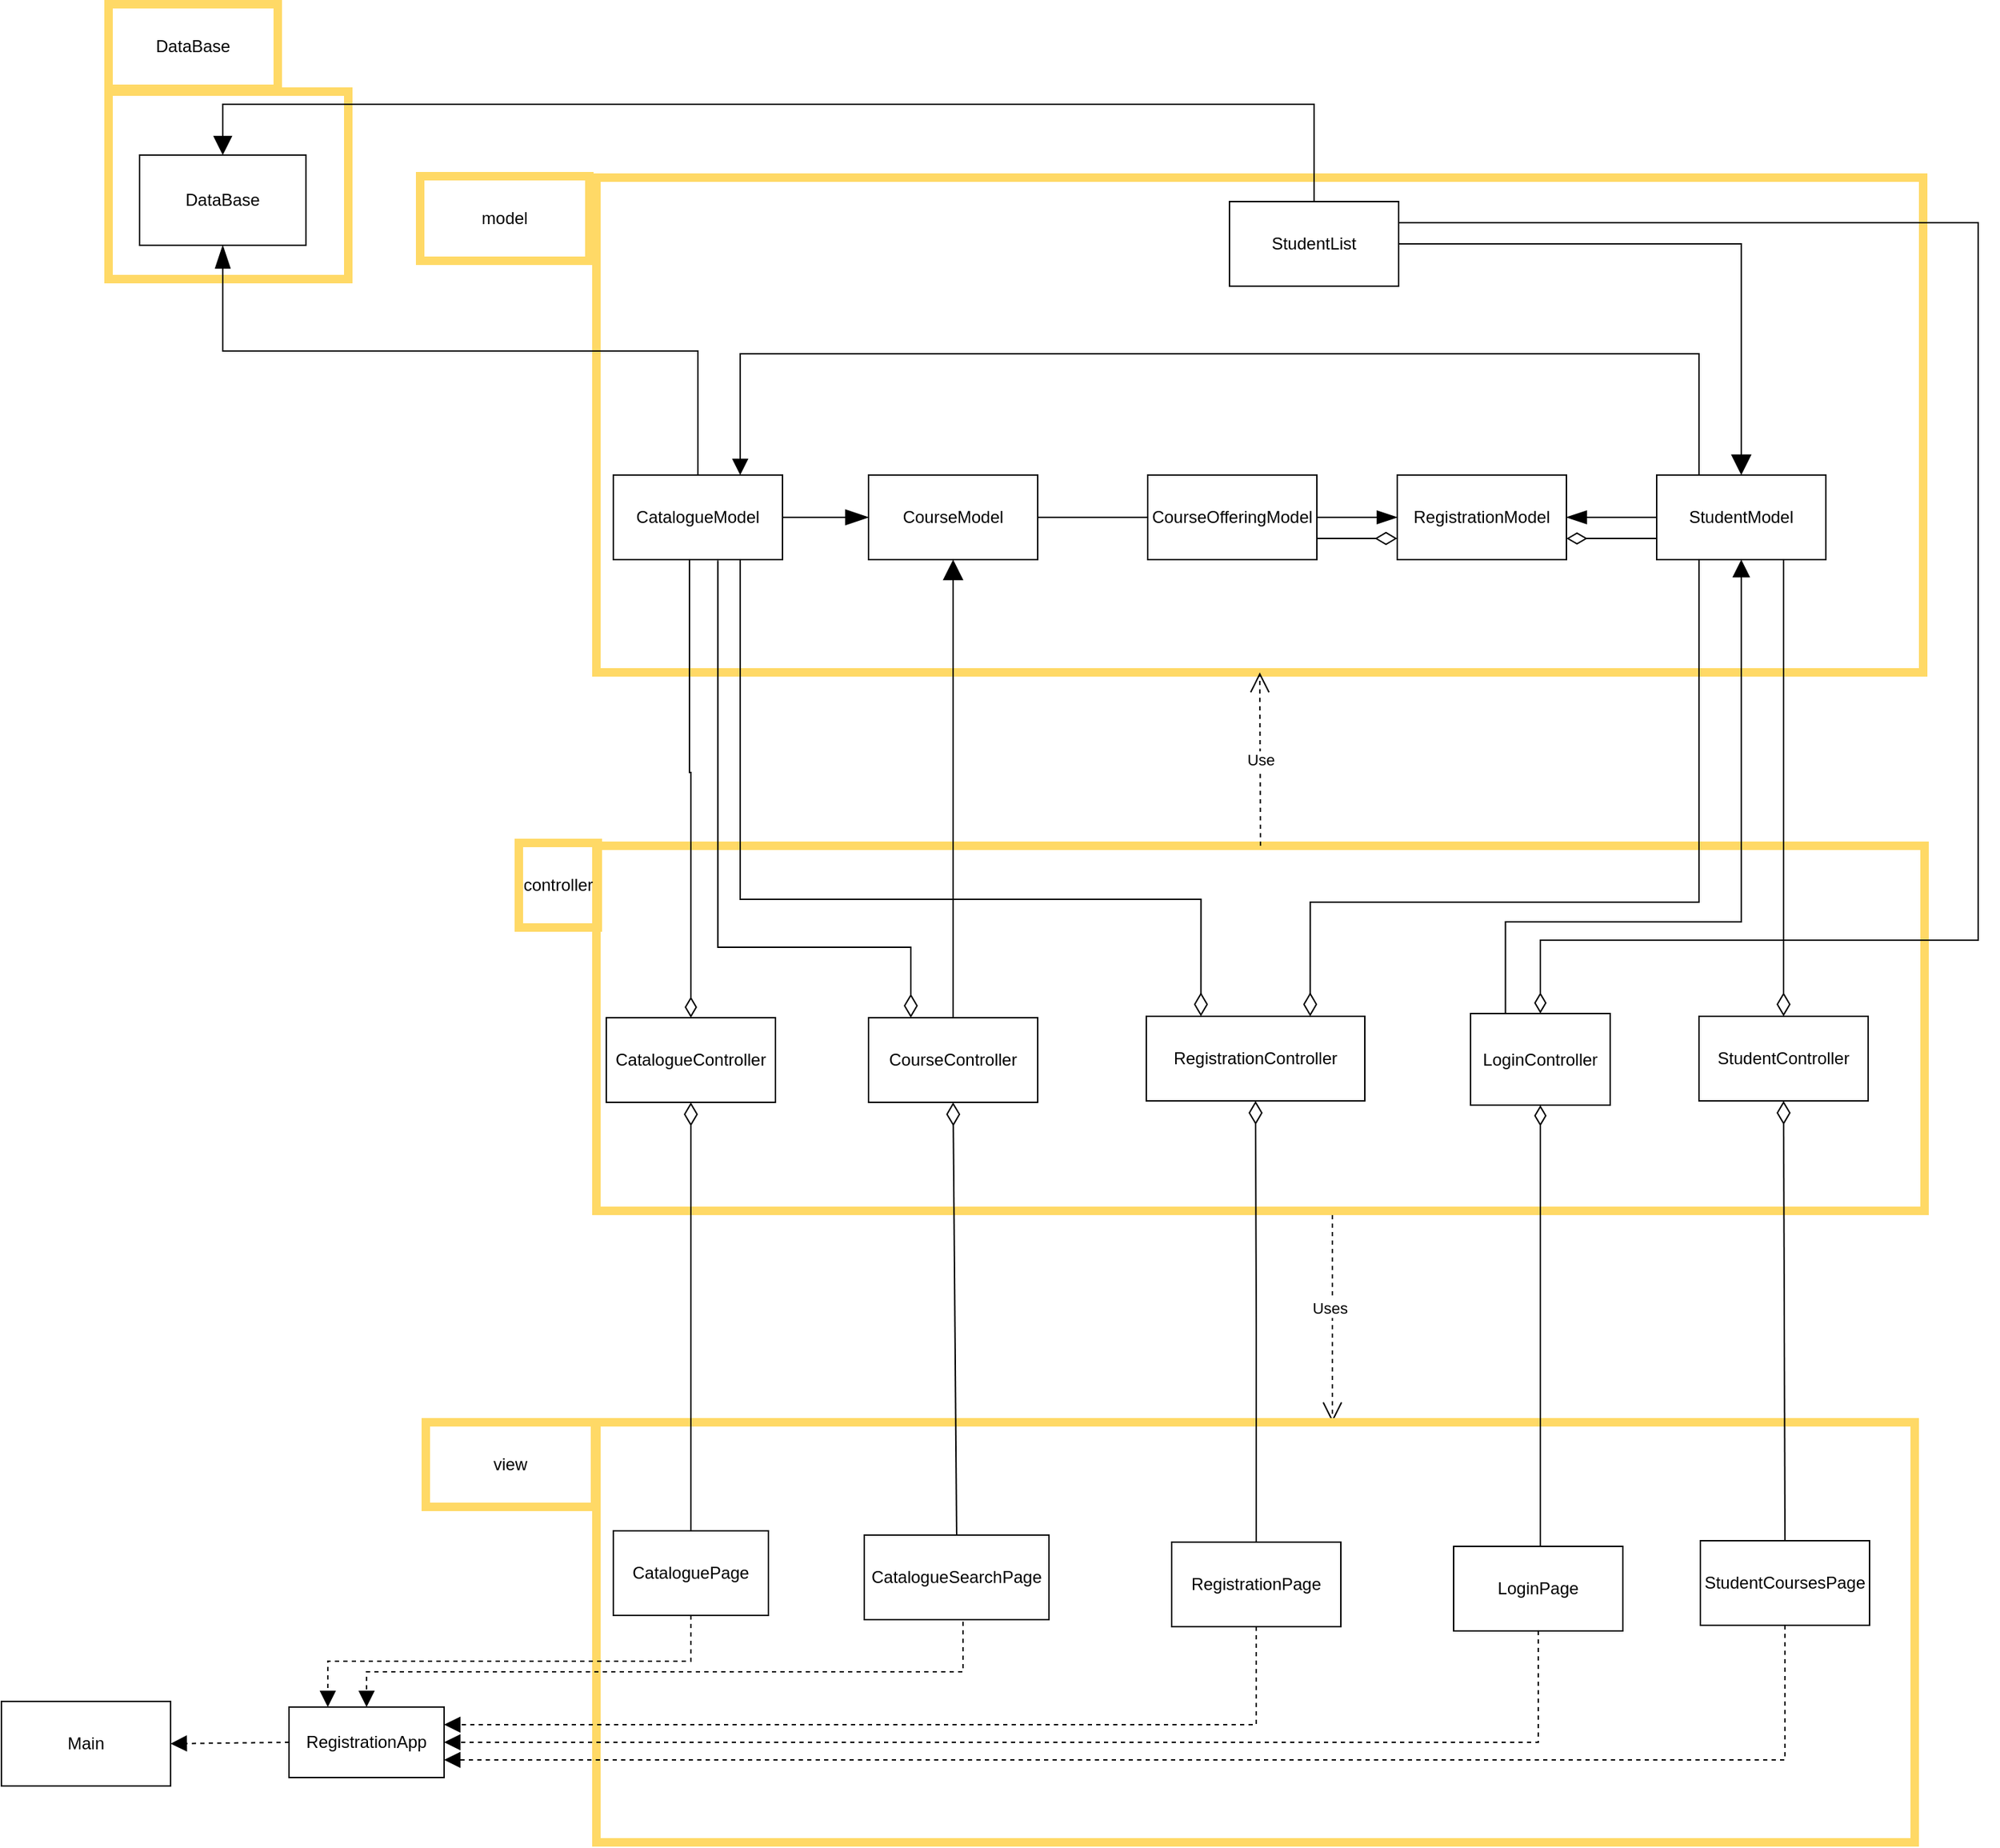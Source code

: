 <mxfile version="15.3.5" type="device" pages="2"><diagram name="R3" id="diEKmfd6mZS3wKsd7WKY"><mxGraphModel dx="7149" dy="-1537" grid="0" gridSize="10" guides="0" tooltips="1" connect="1" arrows="1" fold="1" page="1" pageScale="1" pageWidth="1800" pageHeight="1800" math="0" shadow="0"><root><mxCell id="KySbP3WoPdoqBRxXmLzu-0"/><mxCell id="KySbP3WoPdoqBRxXmLzu-1" parent="KySbP3WoPdoqBRxXmLzu-0"/><mxCell id="aEvN-wTNqesIOWn18YB7-8" value="" style="rounded=0;whiteSpace=wrap;html=1;fillColor=none;strokeColor=#FFD966;strokeWidth=6;" parent="KySbP3WoPdoqBRxXmLzu-1" vertex="1"><mxGeometry x="-3344" y="3895" width="170" height="133" as="geometry"/></mxCell><mxCell id="aEvN-wTNqesIOWn18YB7-10" style="edgeStyle=orthogonalEdgeStyle;rounded=0;orthogonalLoop=1;jettySize=auto;html=1;exitX=0.5;exitY=1;exitDx=0;exitDy=0;startArrow=none;startFill=0;endArrow=open;endFill=0;startSize=12;endSize=12;dashed=1;" parent="KySbP3WoPdoqBRxXmLzu-1" source="KySbP3WoPdoqBRxXmLzu-2" target="KySbP3WoPdoqBRxXmLzu-14" edge="1"><mxGeometry relative="1" as="geometry"><Array as="points"><mxPoint x="-2476" y="4711"/><mxPoint x="-2476" y="4711"/></Array></mxGeometry></mxCell><mxCell id="aEvN-wTNqesIOWn18YB7-11" value="Uses" style="edgeLabel;html=1;align=center;verticalAlign=middle;resizable=0;points=[];" parent="aEvN-wTNqesIOWn18YB7-10" connectable="0" vertex="1"><mxGeometry x="-0.28" y="2" relative="1" as="geometry"><mxPoint x="-4" y="47" as="offset"/></mxGeometry></mxCell><mxCell id="KySbP3WoPdoqBRxXmLzu-2" value="" style="rounded=0;whiteSpace=wrap;html=1;fillColor=none;strokeColor=#FFD966;strokeWidth=6;" parent="KySbP3WoPdoqBRxXmLzu-1" vertex="1"><mxGeometry x="-2998" y="4430" width="942" height="259" as="geometry"/></mxCell><mxCell id="KySbP3WoPdoqBRxXmLzu-3" value="" style="rounded=0;whiteSpace=wrap;html=1;fillColor=none;strokeColor=#FFD966;strokeWidth=6;" parent="KySbP3WoPdoqBRxXmLzu-1" vertex="1"><mxGeometry x="-2998" y="3956" width="941" height="351" as="geometry"/></mxCell><mxCell id="aEvN-wTNqesIOWn18YB7-1" style="edgeStyle=orthogonalEdgeStyle;rounded=0;orthogonalLoop=1;jettySize=auto;html=1;exitX=0;exitY=0.5;exitDx=0;exitDy=0;entryX=1;entryY=0.5;entryDx=0;entryDy=0;startArrow=none;startFill=0;endArrow=blockThin;endFill=1;startSize=10;endSize=12;" parent="KySbP3WoPdoqBRxXmLzu-1" source="KySbP3WoPdoqBRxXmLzu-4" target="aEvN-wTNqesIOWn18YB7-0" edge="1"><mxGeometry relative="1" as="geometry"/></mxCell><mxCell id="aEvN-wTNqesIOWn18YB7-6" style="edgeStyle=orthogonalEdgeStyle;rounded=0;orthogonalLoop=1;jettySize=auto;html=1;exitX=0.5;exitY=0;exitDx=0;exitDy=0;entryX=1;entryY=0.5;entryDx=0;entryDy=0;startArrow=block;startFill=1;endArrow=none;endFill=0;startSize=12;endSize=12;" parent="KySbP3WoPdoqBRxXmLzu-1" source="KySbP3WoPdoqBRxXmLzu-4" target="aEvN-wTNqesIOWn18YB7-5" edge="1"><mxGeometry relative="1" as="geometry"/></mxCell><mxCell id="8aRC1PtweiKraVPjkakf-12" style="edgeStyle=orthogonalEdgeStyle;rounded=0;orthogonalLoop=1;jettySize=auto;html=1;exitX=0.25;exitY=0;exitDx=0;exitDy=0;entryX=0.75;entryY=0;entryDx=0;entryDy=0;endArrow=block;endFill=1;startSize=14;endSize=9;sourcePerimeterSpacing=8;targetPerimeterSpacing=8;" parent="KySbP3WoPdoqBRxXmLzu-1" source="KySbP3WoPdoqBRxXmLzu-4" target="KySbP3WoPdoqBRxXmLzu-6" edge="1"><mxGeometry relative="1" as="geometry"><Array as="points"><mxPoint x="-2216" y="4081"/><mxPoint x="-2896" y="4081"/></Array></mxGeometry></mxCell><mxCell id="Ii_ABF6moa2BJjQlN8RX-0" style="edgeStyle=none;curved=1;rounded=0;orthogonalLoop=1;jettySize=auto;html=1;exitX=0.75;exitY=1;exitDx=0;exitDy=0;entryX=0.5;entryY=0;entryDx=0;entryDy=0;endArrow=diamondThin;startSize=14;endSize=14;sourcePerimeterSpacing=8;targetPerimeterSpacing=8;endFill=0;" parent="KySbP3WoPdoqBRxXmLzu-1" source="KySbP3WoPdoqBRxXmLzu-4" target="KySbP3WoPdoqBRxXmLzu-33" edge="1"><mxGeometry relative="1" as="geometry"/></mxCell><mxCell id="d9IP8a2I5RD-uJJLRcHZ-0" style="edgeStyle=elbowEdgeStyle;rounded=0;orthogonalLoop=1;jettySize=auto;elbow=vertical;html=1;exitX=0;exitY=0.75;exitDx=0;exitDy=0;entryX=1;entryY=0.75;entryDx=0;entryDy=0;startArrow=none;startFill=0;endArrow=diamondThin;endFill=0;startSize=10;endSize=12;sourcePerimeterSpacing=8;targetPerimeterSpacing=8;" edge="1" parent="KySbP3WoPdoqBRxXmLzu-1" source="KySbP3WoPdoqBRxXmLzu-4" target="aEvN-wTNqesIOWn18YB7-0"><mxGeometry relative="1" as="geometry"/></mxCell><mxCell id="KySbP3WoPdoqBRxXmLzu-4" value="StudentModel" style="rounded=0;whiteSpace=wrap;html=1;" parent="KySbP3WoPdoqBRxXmLzu-1" vertex="1"><mxGeometry x="-2246" y="4167" width="120" height="60" as="geometry"/></mxCell><mxCell id="4EnWw4FGuw3FcZN7AU_1-1" style="edgeStyle=orthogonalEdgeStyle;rounded=0;orthogonalLoop=1;jettySize=auto;html=1;exitX=0.5;exitY=1;exitDx=0;exitDy=0;entryX=0.5;entryY=0;entryDx=0;entryDy=0;fontColor=#FF3333;startArrow=none;startFill=0;endArrow=diamondThin;endFill=0;startSize=12;endSize=12;" parent="KySbP3WoPdoqBRxXmLzu-1" source="KySbP3WoPdoqBRxXmLzu-6" target="KySbP3WoPdoqBRxXmLzu-18" edge="1"><mxGeometry relative="1" as="geometry"><Array as="points"><mxPoint x="-2926" y="4216"/><mxPoint x="-2932" y="4216"/><mxPoint x="-2932" y="4378"/><mxPoint x="-2931" y="4378"/></Array></mxGeometry></mxCell><mxCell id="gANiwoFZgRta5FE9X-Zf-0" style="edgeStyle=elbowEdgeStyle;rounded=0;orthogonalLoop=1;jettySize=auto;html=1;exitX=0.618;exitY=1.01;exitDx=0;exitDy=0;entryX=0.25;entryY=0;entryDx=0;entryDy=0;endArrow=diamondThin;startSize=14;endSize=14;sourcePerimeterSpacing=8;targetPerimeterSpacing=8;elbow=vertical;endFill=0;exitPerimeter=0;" edge="1" parent="KySbP3WoPdoqBRxXmLzu-1" source="KySbP3WoPdoqBRxXmLzu-6" target="KySbP3WoPdoqBRxXmLzu-35"><mxGeometry relative="1" as="geometry"><Array as="points"><mxPoint x="-2782" y="4502"/></Array></mxGeometry></mxCell><mxCell id="KySbP3WoPdoqBRxXmLzu-6" value="CatalogueModel" style="rounded=0;whiteSpace=wrap;html=1;" parent="KySbP3WoPdoqBRxXmLzu-1" vertex="1"><mxGeometry x="-2986" y="4167" width="120" height="60" as="geometry"/></mxCell><mxCell id="4EnWw4FGuw3FcZN7AU_1-0" style="edgeStyle=orthogonalEdgeStyle;rounded=0;orthogonalLoop=1;jettySize=auto;html=1;exitX=0.5;exitY=1;exitDx=0;exitDy=0;fontColor=#FF3333;startArrow=block;startFill=1;endArrow=none;endFill=0;startSize=12;endSize=9;entryX=0.5;entryY=0;entryDx=0;entryDy=0;" parent="KySbP3WoPdoqBRxXmLzu-1" source="KySbP3WoPdoqBRxXmLzu-8" target="KySbP3WoPdoqBRxXmLzu-35" edge="1"><mxGeometry relative="1" as="geometry"/></mxCell><mxCell id="8aRC1PtweiKraVPjkakf-21" style="edgeStyle=orthogonalEdgeStyle;rounded=0;orthogonalLoop=1;jettySize=auto;html=1;exitX=0;exitY=0.5;exitDx=0;exitDy=0;entryX=1;entryY=0.5;entryDx=0;entryDy=0;startArrow=blockThin;startFill=1;endArrow=none;endFill=0;startSize=14;endSize=14;sourcePerimeterSpacing=8;targetPerimeterSpacing=8;" parent="KySbP3WoPdoqBRxXmLzu-1" source="KySbP3WoPdoqBRxXmLzu-8" target="KySbP3WoPdoqBRxXmLzu-6" edge="1"><mxGeometry relative="1" as="geometry"/></mxCell><mxCell id="KySbP3WoPdoqBRxXmLzu-8" value="CourseModel" style="rounded=0;whiteSpace=wrap;html=1;" parent="KySbP3WoPdoqBRxXmLzu-1" vertex="1"><mxGeometry x="-2805" y="4167" width="120" height="60" as="geometry"/></mxCell><mxCell id="KySbP3WoPdoqBRxXmLzu-11" value="Use" style="endArrow=open;endSize=12;dashed=1;html=1;entryX=0.5;entryY=1;entryDx=0;entryDy=0;exitX=0.5;exitY=0;exitDx=0;exitDy=0;" parent="KySbP3WoPdoqBRxXmLzu-1" source="KySbP3WoPdoqBRxXmLzu-2" target="KySbP3WoPdoqBRxXmLzu-3" edge="1"><mxGeometry width="160" relative="1" as="geometry"><mxPoint x="-2628" y="4189" as="sourcePoint"/><mxPoint x="-2548" y="4199" as="targetPoint"/></mxGeometry></mxCell><mxCell id="KySbP3WoPdoqBRxXmLzu-12" value="model" style="rounded=0;whiteSpace=wrap;html=1;strokeColor=#FFD966;strokeWidth=6;fillColor=none;" parent="KySbP3WoPdoqBRxXmLzu-1" vertex="1"><mxGeometry x="-3123" y="3955" width="120" height="60" as="geometry"/></mxCell><mxCell id="KySbP3WoPdoqBRxXmLzu-13" value="controller" style="rounded=0;whiteSpace=wrap;html=1;strokeColor=#FFD966;strokeWidth=6;fillColor=none;" parent="KySbP3WoPdoqBRxXmLzu-1" vertex="1"><mxGeometry x="-3053" y="4428" width="56" height="60" as="geometry"/></mxCell><mxCell id="KySbP3WoPdoqBRxXmLzu-14" value="" style="rounded=0;whiteSpace=wrap;html=1;fillColor=none;strokeColor=#FFD966;strokeWidth=6;" parent="KySbP3WoPdoqBRxXmLzu-1" vertex="1"><mxGeometry x="-2998" y="4839" width="935" height="298" as="geometry"/></mxCell><mxCell id="KySbP3WoPdoqBRxXmLzu-15" value="view" style="rounded=0;whiteSpace=wrap;html=1;strokeColor=#FFD966;strokeWidth=6;fillColor=none;" parent="KySbP3WoPdoqBRxXmLzu-1" vertex="1"><mxGeometry x="-3119" y="4839" width="120" height="60" as="geometry"/></mxCell><mxCell id="KySbP3WoPdoqBRxXmLzu-18" value="CatalogueController" style="rounded=0;whiteSpace=wrap;html=1;" parent="KySbP3WoPdoqBRxXmLzu-1" vertex="1"><mxGeometry x="-2991" y="4552" width="120" height="60" as="geometry"/></mxCell><mxCell id="8aRC1PtweiKraVPjkakf-16" style="edgeStyle=orthogonalEdgeStyle;rounded=0;orthogonalLoop=1;jettySize=auto;html=1;exitX=0.75;exitY=0;exitDx=0;exitDy=0;entryX=0.25;entryY=1;entryDx=0;entryDy=0;startArrow=diamondThin;startFill=0;endArrow=none;endFill=0;startSize=14;endSize=14;sourcePerimeterSpacing=8;targetPerimeterSpacing=8;" parent="KySbP3WoPdoqBRxXmLzu-1" source="KySbP3WoPdoqBRxXmLzu-19" target="KySbP3WoPdoqBRxXmLzu-4" edge="1"><mxGeometry relative="1" as="geometry"><Array as="points"><mxPoint x="-2492" y="4470"/><mxPoint x="-2216" y="4470"/></Array></mxGeometry></mxCell><mxCell id="8aRC1PtweiKraVPjkakf-20" style="edgeStyle=orthogonalEdgeStyle;rounded=0;orthogonalLoop=1;jettySize=auto;html=1;exitX=0.25;exitY=0;exitDx=0;exitDy=0;entryX=0.75;entryY=1;entryDx=0;entryDy=0;startArrow=diamondThin;startFill=0;endArrow=none;endFill=0;startSize=14;endSize=14;sourcePerimeterSpacing=8;targetPerimeterSpacing=8;" parent="KySbP3WoPdoqBRxXmLzu-1" source="KySbP3WoPdoqBRxXmLzu-19" target="KySbP3WoPdoqBRxXmLzu-6" edge="1"><mxGeometry relative="1" as="geometry"><Array as="points"><mxPoint x="-2569" y="4468"/><mxPoint x="-2896" y="4468"/></Array></mxGeometry></mxCell><mxCell id="KySbP3WoPdoqBRxXmLzu-19" value="RegistrationController" style="rounded=0;whiteSpace=wrap;html=1;" parent="KySbP3WoPdoqBRxXmLzu-1" vertex="1"><mxGeometry x="-2608" y="4551" width="155" height="60" as="geometry"/></mxCell><mxCell id="8aRC1PtweiKraVPjkakf-2" style="edgeStyle=none;curved=1;rounded=0;orthogonalLoop=1;jettySize=auto;html=1;exitX=0;exitY=0.5;exitDx=0;exitDy=0;entryX=1;entryY=0.5;entryDx=0;entryDy=0;endArrow=block;startSize=14;endSize=9;sourcePerimeterSpacing=8;targetPerimeterSpacing=8;endFill=1;dashed=1;" parent="KySbP3WoPdoqBRxXmLzu-1" source="KySbP3WoPdoqBRxXmLzu-21" target="8aRC1PtweiKraVPjkakf-1" edge="1"><mxGeometry relative="1" as="geometry"/></mxCell><mxCell id="KySbP3WoPdoqBRxXmLzu-21" value="RegistrationApp" style="rounded=0;whiteSpace=wrap;html=1;hachureGap=4;pointerEvents=0;" parent="KySbP3WoPdoqBRxXmLzu-1" vertex="1"><mxGeometry x="-3216" y="5041" width="110" height="50" as="geometry"/></mxCell><mxCell id="8aRC1PtweiKraVPjkakf-3" style="edgeStyle=orthogonalEdgeStyle;rounded=0;orthogonalLoop=1;jettySize=auto;html=1;exitX=0.5;exitY=1;exitDx=0;exitDy=0;entryX=0.25;entryY=0;entryDx=0;entryDy=0;endArrow=block;endFill=1;startSize=14;endSize=9;sourcePerimeterSpacing=8;targetPerimeterSpacing=8;dashed=1;" parent="KySbP3WoPdoqBRxXmLzu-1" source="KySbP3WoPdoqBRxXmLzu-23" target="KySbP3WoPdoqBRxXmLzu-21" edge="1"><mxGeometry relative="1" as="geometry"/></mxCell><mxCell id="8aRC1PtweiKraVPjkakf-8" style="edgeStyle=orthogonalEdgeStyle;rounded=0;orthogonalLoop=1;jettySize=auto;html=1;exitX=0.5;exitY=0;exitDx=0;exitDy=0;entryX=0.5;entryY=1;entryDx=0;entryDy=0;endArrow=diamondThin;endFill=0;startSize=14;endSize=14;sourcePerimeterSpacing=8;targetPerimeterSpacing=8;" parent="KySbP3WoPdoqBRxXmLzu-1" source="KySbP3WoPdoqBRxXmLzu-23" target="KySbP3WoPdoqBRxXmLzu-18" edge="1"><mxGeometry relative="1" as="geometry"/></mxCell><mxCell id="KySbP3WoPdoqBRxXmLzu-23" value="CataloguePage" style="rounded=0;whiteSpace=wrap;html=1;hachureGap=4;pointerEvents=0;" parent="KySbP3WoPdoqBRxXmLzu-1" vertex="1"><mxGeometry x="-2986" y="4916" width="110" height="60" as="geometry"/></mxCell><mxCell id="KySbP3WoPdoqBRxXmLzu-24" style="edgeStyle=none;rounded=0;orthogonalLoop=1;jettySize=auto;html=1;exitX=0.5;exitY=0;exitDx=0;exitDy=0;entryX=0.5;entryY=1;entryDx=0;entryDy=0;endArrow=diamondThin;endFill=0;startSize=14;endSize=14;sourcePerimeterSpacing=8;targetPerimeterSpacing=8;" parent="KySbP3WoPdoqBRxXmLzu-1" source="KySbP3WoPdoqBRxXmLzu-25" target="KySbP3WoPdoqBRxXmLzu-35" edge="1"><mxGeometry relative="1" as="geometry"/></mxCell><mxCell id="8aRC1PtweiKraVPjkakf-4" style="edgeStyle=orthogonalEdgeStyle;rounded=0;orthogonalLoop=1;jettySize=auto;html=1;exitX=0.5;exitY=1;exitDx=0;exitDy=0;endArrow=block;endFill=1;startSize=14;endSize=9;sourcePerimeterSpacing=8;targetPerimeterSpacing=8;entryX=0.5;entryY=0;entryDx=0;entryDy=0;dashed=1;" parent="KySbP3WoPdoqBRxXmLzu-1" source="KySbP3WoPdoqBRxXmLzu-25" target="KySbP3WoPdoqBRxXmLzu-21" edge="1"><mxGeometry relative="1" as="geometry"><mxPoint x="-3106" y="5054" as="targetPoint"/><Array as="points"><mxPoint x="-2738" y="4979"/><mxPoint x="-2738" y="5016"/><mxPoint x="-3161" y="5016"/></Array></mxGeometry></mxCell><mxCell id="KySbP3WoPdoqBRxXmLzu-25" value="CatalogueSearchPage" style="rounded=0;whiteSpace=wrap;html=1;hachureGap=4;pointerEvents=0;" parent="KySbP3WoPdoqBRxXmLzu-1" vertex="1"><mxGeometry x="-2808" y="4919" width="131" height="60" as="geometry"/></mxCell><mxCell id="KySbP3WoPdoqBRxXmLzu-28" style="edgeStyle=orthogonalEdgeStyle;rounded=0;orthogonalLoop=1;jettySize=auto;html=1;exitX=0.5;exitY=0;exitDx=0;exitDy=0;entryX=0.5;entryY=1;entryDx=0;entryDy=0;endArrow=diamondThin;endFill=0;startSize=14;endSize=14;sourcePerimeterSpacing=8;targetPerimeterSpacing=8;" parent="KySbP3WoPdoqBRxXmLzu-1" source="KySbP3WoPdoqBRxXmLzu-29" target="KySbP3WoPdoqBRxXmLzu-19" edge="1"><mxGeometry relative="1" as="geometry"/></mxCell><mxCell id="8aRC1PtweiKraVPjkakf-5" style="edgeStyle=orthogonalEdgeStyle;rounded=0;orthogonalLoop=1;jettySize=auto;html=1;exitX=0.5;exitY=1;exitDx=0;exitDy=0;entryX=1;entryY=0.25;entryDx=0;entryDy=0;endArrow=block;endFill=1;startSize=14;endSize=9;sourcePerimeterSpacing=8;targetPerimeterSpacing=8;dashed=1;" parent="KySbP3WoPdoqBRxXmLzu-1" source="KySbP3WoPdoqBRxXmLzu-29" target="KySbP3WoPdoqBRxXmLzu-21" edge="1"><mxGeometry relative="1" as="geometry"/></mxCell><mxCell id="KySbP3WoPdoqBRxXmLzu-29" value="RegistrationPage" style="rounded=0;whiteSpace=wrap;html=1;hachureGap=4;pointerEvents=0;" parent="KySbP3WoPdoqBRxXmLzu-1" vertex="1"><mxGeometry x="-2590" y="4924" width="120" height="60" as="geometry"/></mxCell><mxCell id="KySbP3WoPdoqBRxXmLzu-30" style="edgeStyle=none;rounded=0;orthogonalLoop=1;jettySize=auto;html=1;exitX=0.5;exitY=0;exitDx=0;exitDy=0;entryX=0.5;entryY=1;entryDx=0;entryDy=0;endArrow=diamondThin;endFill=0;startSize=14;endSize=14;sourcePerimeterSpacing=8;targetPerimeterSpacing=8;" parent="KySbP3WoPdoqBRxXmLzu-1" source="KySbP3WoPdoqBRxXmLzu-31" target="KySbP3WoPdoqBRxXmLzu-33" edge="1"><mxGeometry relative="1" as="geometry"/></mxCell><mxCell id="8aRC1PtweiKraVPjkakf-7" style="edgeStyle=orthogonalEdgeStyle;rounded=0;orthogonalLoop=1;jettySize=auto;html=1;exitX=0.5;exitY=1;exitDx=0;exitDy=0;entryX=1;entryY=0.75;entryDx=0;entryDy=0;endArrow=block;endFill=1;startSize=14;endSize=9;sourcePerimeterSpacing=8;targetPerimeterSpacing=8;dashed=1;" parent="KySbP3WoPdoqBRxXmLzu-1" source="KySbP3WoPdoqBRxXmLzu-31" target="KySbP3WoPdoqBRxXmLzu-21" edge="1"><mxGeometry relative="1" as="geometry"/></mxCell><mxCell id="KySbP3WoPdoqBRxXmLzu-31" value="StudentCoursesPage" style="rounded=0;whiteSpace=wrap;html=1;hachureGap=4;pointerEvents=0;" parent="KySbP3WoPdoqBRxXmLzu-1" vertex="1"><mxGeometry x="-2215" y="4923" width="120" height="60" as="geometry"/></mxCell><mxCell id="KySbP3WoPdoqBRxXmLzu-33" value="StudentController" style="rounded=0;whiteSpace=wrap;html=1;hachureGap=4;pointerEvents=0;" parent="KySbP3WoPdoqBRxXmLzu-1" vertex="1"><mxGeometry x="-2216" y="4551" width="120" height="60" as="geometry"/></mxCell><mxCell id="KySbP3WoPdoqBRxXmLzu-35" value="CourseController" style="rounded=0;whiteSpace=wrap;html=1;hachureGap=4;pointerEvents=0;" parent="KySbP3WoPdoqBRxXmLzu-1" vertex="1"><mxGeometry x="-2805" y="4552" width="120" height="60" as="geometry"/></mxCell><mxCell id="8aRC1PtweiKraVPjkakf-22" style="edgeStyle=orthogonalEdgeStyle;rounded=0;orthogonalLoop=1;jettySize=auto;html=1;exitX=0;exitY=0.5;exitDx=0;exitDy=0;entryX=1;entryY=0.5;entryDx=0;entryDy=0;startArrow=none;startFill=0;endArrow=none;endFill=0;startSize=14;endSize=14;sourcePerimeterSpacing=8;targetPerimeterSpacing=8;" parent="KySbP3WoPdoqBRxXmLzu-1" source="KySbP3WoPdoqBRxXmLzu-36" target="KySbP3WoPdoqBRxXmLzu-8" edge="1"><mxGeometry relative="1" as="geometry"/></mxCell><mxCell id="d9IP8a2I5RD-uJJLRcHZ-1" style="edgeStyle=elbowEdgeStyle;rounded=0;orthogonalLoop=1;jettySize=auto;elbow=vertical;html=1;exitX=1;exitY=0.75;exitDx=0;exitDy=0;entryX=0;entryY=0.75;entryDx=0;entryDy=0;startArrow=none;startFill=0;endArrow=diamondThin;endFill=0;startSize=12;endSize=13;sourcePerimeterSpacing=8;targetPerimeterSpacing=8;" edge="1" parent="KySbP3WoPdoqBRxXmLzu-1" source="KySbP3WoPdoqBRxXmLzu-36" target="aEvN-wTNqesIOWn18YB7-0"><mxGeometry relative="1" as="geometry"/></mxCell><mxCell id="KySbP3WoPdoqBRxXmLzu-36" value="CourseOfferingModel" style="rounded=0;whiteSpace=wrap;html=1;" parent="KySbP3WoPdoqBRxXmLzu-1" vertex="1"><mxGeometry x="-2607" y="4167" width="120" height="60" as="geometry"/></mxCell><mxCell id="aEvN-wTNqesIOWn18YB7-2" style="rounded=0;orthogonalLoop=1;jettySize=auto;html=1;exitX=0;exitY=0.5;exitDx=0;exitDy=0;entryX=1;entryY=0.5;entryDx=0;entryDy=0;startArrow=blockThin;startFill=1;endArrow=none;endFill=0;endSize=9;startSize=12;" parent="KySbP3WoPdoqBRxXmLzu-1" source="aEvN-wTNqesIOWn18YB7-0" target="KySbP3WoPdoqBRxXmLzu-36" edge="1"><mxGeometry relative="1" as="geometry"/></mxCell><mxCell id="aEvN-wTNqesIOWn18YB7-0" value="RegistrationModel" style="rounded=0;whiteSpace=wrap;html=1;" parent="KySbP3WoPdoqBRxXmLzu-1" vertex="1"><mxGeometry x="-2430" y="4167" width="120" height="60" as="geometry"/></mxCell><mxCell id="aEvN-wTNqesIOWn18YB7-15" style="edgeStyle=orthogonalEdgeStyle;rounded=0;orthogonalLoop=1;jettySize=auto;html=1;entryX=0.5;entryY=1;entryDx=0;entryDy=0;startArrow=none;startFill=0;endArrow=diamondThin;endFill=0;startSize=12;endSize=12;exitX=0.5;exitY=0;exitDx=0;exitDy=0;" parent="KySbP3WoPdoqBRxXmLzu-1" source="aEvN-wTNqesIOWn18YB7-3" target="aEvN-wTNqesIOWn18YB7-14" edge="1"><mxGeometry relative="1" as="geometry"><Array as="points"><mxPoint x="-2328" y="4927"/></Array><mxPoint x="-2799" y="5327" as="sourcePoint"/></mxGeometry></mxCell><mxCell id="8aRC1PtweiKraVPjkakf-6" style="edgeStyle=orthogonalEdgeStyle;rounded=0;orthogonalLoop=1;jettySize=auto;html=1;exitX=0.5;exitY=1;exitDx=0;exitDy=0;entryX=1;entryY=0.5;entryDx=0;entryDy=0;endArrow=block;endFill=1;startSize=14;endSize=9;sourcePerimeterSpacing=8;targetPerimeterSpacing=8;dashed=1;" parent="KySbP3WoPdoqBRxXmLzu-1" source="aEvN-wTNqesIOWn18YB7-3" target="KySbP3WoPdoqBRxXmLzu-21" edge="1"><mxGeometry relative="1" as="geometry"/></mxCell><mxCell id="aEvN-wTNqesIOWn18YB7-3" value="LoginPage" style="rounded=0;whiteSpace=wrap;html=1;" parent="KySbP3WoPdoqBRxXmLzu-1" vertex="1"><mxGeometry x="-2390" y="4927" width="120" height="60" as="geometry"/></mxCell><mxCell id="aEvN-wTNqesIOWn18YB7-24" style="edgeStyle=orthogonalEdgeStyle;rounded=0;orthogonalLoop=1;jettySize=auto;html=1;exitX=1;exitY=0.25;exitDx=0;exitDy=0;entryX=0.5;entryY=0;entryDx=0;entryDy=0;fontColor=#FF3333;startArrow=none;startFill=0;endArrow=diamondThin;endFill=0;startSize=12;endSize=12;entryPerimeter=0;" parent="KySbP3WoPdoqBRxXmLzu-1" source="aEvN-wTNqesIOWn18YB7-5" target="aEvN-wTNqesIOWn18YB7-14" edge="1"><mxGeometry relative="1" as="geometry"><Array as="points"><mxPoint x="-2018" y="3988"/><mxPoint x="-2018" y="4497"/><mxPoint x="-2329" y="4497"/></Array></mxGeometry></mxCell><mxCell id="aEvN-wTNqesIOWn18YB7-5" value="StudentList" style="rounded=0;whiteSpace=wrap;html=1;" parent="KySbP3WoPdoqBRxXmLzu-1" vertex="1"><mxGeometry x="-2549" y="3973" width="120" height="60" as="geometry"/></mxCell><mxCell id="C2o8rtXHn_xbdgw875-0-7" style="edgeStyle=orthogonalEdgeStyle;rounded=0;orthogonalLoop=1;jettySize=auto;html=1;exitX=0.5;exitY=0;exitDx=0;exitDy=0;entryX=0.5;entryY=0;entryDx=0;entryDy=0;startArrow=block;startFill=1;endArrow=none;endFill=0;startSize=11;endSize=10;sourcePerimeterSpacing=8;targetPerimeterSpacing=8;" parent="KySbP3WoPdoqBRxXmLzu-1" source="aEvN-wTNqesIOWn18YB7-7" target="aEvN-wTNqesIOWn18YB7-5" edge="1"><mxGeometry relative="1" as="geometry"><Array as="points"><mxPoint x="-3263" y="3904"/><mxPoint x="-2489" y="3904"/></Array></mxGeometry></mxCell><mxCell id="8aRC1PtweiKraVPjkakf-19" style="edgeStyle=orthogonalEdgeStyle;rounded=0;orthogonalLoop=1;jettySize=auto;html=1;exitX=0.5;exitY=1;exitDx=0;exitDy=0;entryX=0.5;entryY=0;entryDx=0;entryDy=0;startArrow=blockThin;startFill=1;endArrow=none;endFill=0;startSize=14;endSize=11;sourcePerimeterSpacing=8;targetPerimeterSpacing=8;" parent="KySbP3WoPdoqBRxXmLzu-1" source="aEvN-wTNqesIOWn18YB7-7" target="KySbP3WoPdoqBRxXmLzu-6" edge="1"><mxGeometry relative="1" as="geometry"><Array as="points"><mxPoint x="-3263" y="4079"/><mxPoint x="-2926" y="4079"/></Array></mxGeometry></mxCell><mxCell id="aEvN-wTNqesIOWn18YB7-7" value="DataBase" style="rounded=0;whiteSpace=wrap;html=1;" parent="KySbP3WoPdoqBRxXmLzu-1" vertex="1"><mxGeometry x="-3322" y="3940" width="118" height="64" as="geometry"/></mxCell><mxCell id="aEvN-wTNqesIOWn18YB7-9" value="DataBase" style="rounded=0;whiteSpace=wrap;html=1;strokeColor=#FFD966;strokeWidth=6;fillColor=none;" parent="KySbP3WoPdoqBRxXmLzu-1" vertex="1"><mxGeometry x="-3344" y="3833" width="120" height="60" as="geometry"/></mxCell><mxCell id="gANiwoFZgRta5FE9X-Zf-1" style="edgeStyle=elbowEdgeStyle;rounded=0;orthogonalLoop=1;jettySize=auto;elbow=vertical;html=1;exitX=0.25;exitY=0;exitDx=0;exitDy=0;entryX=0.5;entryY=1;entryDx=0;entryDy=0;endArrow=block;endFill=1;startSize=9;endSize=10;sourcePerimeterSpacing=8;targetPerimeterSpacing=8;" edge="1" parent="KySbP3WoPdoqBRxXmLzu-1" source="aEvN-wTNqesIOWn18YB7-14" target="KySbP3WoPdoqBRxXmLzu-4"><mxGeometry relative="1" as="geometry"><Array as="points"><mxPoint x="-2262" y="4484"/></Array></mxGeometry></mxCell><mxCell id="aEvN-wTNqesIOWn18YB7-14" value="LoginController" style="rounded=0;whiteSpace=wrap;html=1;" parent="KySbP3WoPdoqBRxXmLzu-1" vertex="1"><mxGeometry x="-2378" y="4549" width="99" height="65" as="geometry"/></mxCell><mxCell id="8aRC1PtweiKraVPjkakf-1" value="Main" style="rounded=0;whiteSpace=wrap;html=1;hachureGap=4;pointerEvents=0;" parent="KySbP3WoPdoqBRxXmLzu-1" vertex="1"><mxGeometry x="-3420" y="5037" width="120" height="60" as="geometry"/></mxCell></root></mxGraphModel></diagram><diagram id="pXS09WkwLTEJUsHTjVxA" name="Model-UML-Class"><mxGraphModel dx="6070" dy="-1797" grid="0" gridSize="10" guides="1" tooltips="1" connect="1" arrows="1" fold="1" page="1" pageScale="1" pageWidth="2000" pageHeight="1000" math="0" shadow="0"><root><mxCell id="6XMl1KTH4sg0MqysB_ku-0"/><mxCell id="6XMl1KTH4sg0MqysB_ku-1" parent="6XMl1KTH4sg0MqysB_ku-0"/><mxCell id="oEN0LVujiLsHyFBslYuc-40" style="edgeStyle=orthogonalEdgeStyle;rounded=0;orthogonalLoop=1;jettySize=auto;html=1;entryX=0.5;entryY=0;entryDx=0;entryDy=0;fontColor=#FF3333;startArrow=none;startFill=0;endArrow=block;endFill=1;startSize=12;endSize=12;exitX=0.521;exitY=1.016;exitDx=0;exitDy=0;exitPerimeter=0;" parent="6XMl1KTH4sg0MqysB_ku-1" source="oEN0LVujiLsHyFBslYuc-16" target="oEN0LVujiLsHyFBslYuc-21" edge="1"><mxGeometry relative="1" as="geometry"/></mxCell><mxCell id="oEN0LVujiLsHyFBslYuc-13" value="CatalogueModel" style="swimlane;fontStyle=1;align=center;verticalAlign=top;childLayout=stackLayout;horizontal=1;startSize=26;horizontalStack=0;resizeParent=1;resizeParentMax=0;resizeLast=0;collapsible=1;marginBottom=0;" parent="6XMl1KTH4sg0MqysB_ku-1" vertex="1"><mxGeometry x="-3694" y="3373" width="425" height="114" as="geometry"/></mxCell><mxCell id="oEN0LVujiLsHyFBslYuc-14" value="-courseList: ArrayList&lt;CourseModel&gt;&#10;-db:Database" style="text;strokeColor=none;fillColor=none;align=left;verticalAlign=top;spacingLeft=4;spacingRight=4;overflow=hidden;rotatable=0;points=[[0,0.5],[1,0.5]];portConstraint=eastwest;fontColor=#FF3333;" parent="oEN0LVujiLsHyFBslYuc-13" vertex="1"><mxGeometry y="26" width="425" height="54" as="geometry"/></mxCell><mxCell id="oEN0LVujiLsHyFBslYuc-15" value="" style="line;strokeWidth=1;fillColor=none;align=left;verticalAlign=middle;spacingTop=-1;spacingLeft=3;spacingRight=3;rotatable=0;labelPosition=right;points=[];portConstraint=eastwest;fontColor=#FF3333;" parent="oEN0LVujiLsHyFBslYuc-13" vertex="1"><mxGeometry y="80" width="425" height="8" as="geometry"/></mxCell><mxCell id="oEN0LVujiLsHyFBslYuc-16" value="+ SearchCatalogue(courseName: String, courseNumber: String): CourseModel " style="text;strokeColor=none;fillColor=none;align=left;verticalAlign=top;spacingLeft=4;spacingRight=4;overflow=hidden;rotatable=0;points=[[0,0.5],[1,0.5]];portConstraint=eastwest;fontColor=#FF3333;" parent="oEN0LVujiLsHyFBslYuc-13" vertex="1"><mxGeometry y="88" width="425" height="26" as="geometry"/></mxCell><mxCell id="oEN0LVujiLsHyFBslYuc-41" style="edgeStyle=orthogonalEdgeStyle;rounded=0;orthogonalLoop=1;jettySize=auto;html=1;fontColor=#FF3333;startArrow=none;startFill=0;endArrow=block;endFill=1;startSize=12;endSize=12;entryX=0.71;entryY=-0.005;entryDx=0;entryDy=0;entryPerimeter=0;" parent="6XMl1KTH4sg0MqysB_ku-1" source="oEN0LVujiLsHyFBslYuc-17" target="oEN0LVujiLsHyFBslYuc-33" edge="1"><mxGeometry relative="1" as="geometry"><mxPoint x="-1875" y="3617" as="targetPoint"/></mxGeometry></mxCell><mxCell id="oEN0LVujiLsHyFBslYuc-17" value="StudentList" style="swimlane;fontStyle=1;align=center;verticalAlign=top;childLayout=stackLayout;horizontal=1;startSize=26;horizontalStack=0;resizeParent=1;resizeParentMax=0;resizeLast=0;collapsible=1;marginBottom=0;" parent="6XMl1KTH4sg0MqysB_ku-1" vertex="1"><mxGeometry x="-2685" y="3187" width="404.5" height="126" as="geometry"/></mxCell><mxCell id="oEN0LVujiLsHyFBslYuc-18" value="- studentList: ArrayList&lt;StudentModel&gt;&#10;- db: Database" style="text;strokeColor=none;fillColor=none;align=left;verticalAlign=top;spacingLeft=4;spacingRight=4;overflow=hidden;rotatable=0;points=[[0,0.5],[1,0.5]];portConstraint=eastwest;fontColor=#FF3333;" parent="oEN0LVujiLsHyFBslYuc-17" vertex="1"><mxGeometry y="26" width="404.5" height="44" as="geometry"/></mxCell><mxCell id="oEN0LVujiLsHyFBslYuc-19" value="" style="line;strokeWidth=1;fillColor=none;align=left;verticalAlign=middle;spacingTop=-1;spacingLeft=3;spacingRight=3;rotatable=0;labelPosition=right;points=[];portConstraint=eastwest;fontColor=#FF3333;" parent="oEN0LVujiLsHyFBslYuc-17" vertex="1"><mxGeometry y="70" width="404.5" height="30" as="geometry"/></mxCell><mxCell id="oEN0LVujiLsHyFBslYuc-20" value="+ SearchStudent(String studentName, int studentNumber): StudentModel" style="text;strokeColor=none;fillColor=none;align=left;verticalAlign=top;spacingLeft=4;spacingRight=4;overflow=hidden;rotatable=0;points=[[0,0.5],[1,0.5]];portConstraint=eastwest;fontColor=#FF3333;" parent="oEN0LVujiLsHyFBslYuc-17" vertex="1"><mxGeometry y="100" width="404.5" height="26" as="geometry"/></mxCell><mxCell id="oEN0LVujiLsHyFBslYuc-21" value="CourseModel" style="swimlane;fontStyle=1;align=center;verticalAlign=top;childLayout=stackLayout;horizontal=1;startSize=26;horizontalStack=0;resizeParent=1;resizeParentMax=0;resizeLast=0;collapsible=1;marginBottom=0;" parent="6XMl1KTH4sg0MqysB_ku-1" vertex="1"><mxGeometry x="-3658" y="3622" width="369" height="188" as="geometry"/></mxCell><mxCell id="oEN0LVujiLsHyFBslYuc-22" value="- courseName: String&#10;- courseNumber: String&#10;- preReqList: ArrayList &lt;CourseModel&gt;&#10;- offeringList: ArrayList &lt;CourseOfferingModel&gt;" style="text;strokeColor=none;fillColor=none;align=left;verticalAlign=top;spacingLeft=4;spacingRight=4;overflow=hidden;rotatable=0;points=[[0,0.5],[1,0.5]];portConstraint=eastwest;fontColor=#FF3333;" parent="oEN0LVujiLsHyFBslYuc-21" vertex="1"><mxGeometry y="26" width="369" height="94" as="geometry"/></mxCell><mxCell id="oEN0LVujiLsHyFBslYuc-23" value="" style="line;strokeWidth=1;fillColor=none;align=left;verticalAlign=middle;spacingTop=-1;spacingLeft=3;spacingRight=3;rotatable=0;labelPosition=right;points=[];portConstraint=eastwest;fontColor=#FF3333;" parent="oEN0LVujiLsHyFBslYuc-21" vertex="1"><mxGeometry y="120" width="369" height="8" as="geometry"/></mxCell><mxCell id="oEN0LVujiLsHyFBslYuc-24" value="+ addPrereq(preReqCourse: CourseModel): void&#10;+ addOfferingList(sectionNum: int, capacity: int): void&#10;+ searchOfferingList(sectionNumber: int): CourseOfferingModel" style="text;strokeColor=none;fillColor=none;align=left;verticalAlign=top;spacingLeft=4;spacingRight=4;overflow=hidden;rotatable=0;points=[[0,0.5],[1,0.5]];portConstraint=eastwest;fontColor=#FF3333;" parent="oEN0LVujiLsHyFBslYuc-21" vertex="1"><mxGeometry y="128" width="369" height="60" as="geometry"/></mxCell><mxCell id="oEN0LVujiLsHyFBslYuc-25" value="CourseOfferingModel" style="swimlane;fontStyle=1;align=center;verticalAlign=top;childLayout=stackLayout;horizontal=1;startSize=26;horizontalStack=0;resizeParent=1;resizeParentMax=0;resizeLast=0;collapsible=1;marginBottom=0;" parent="6XMl1KTH4sg0MqysB_ku-1" vertex="1"><mxGeometry x="-3156" y="3622" width="387" height="190" as="geometry"/></mxCell><mxCell id="oEN0LVujiLsHyFBslYuc-26" value="-sectionNumber: int" style="text;strokeColor=none;fillColor=none;align=left;verticalAlign=top;spacingLeft=4;spacingRight=4;overflow=hidden;rotatable=0;points=[[0,0.5],[1,0.5]];portConstraint=eastwest;fontColor=#FF3333;" parent="oEN0LVujiLsHyFBslYuc-25" vertex="1"><mxGeometry y="26" width="387" height="26" as="geometry"/></mxCell><mxCell id="IoggYrftIEU8xj_YYnR7-1" value="-sectionCapacity: int" style="text;strokeColor=none;fillColor=none;align=left;verticalAlign=top;spacingLeft=4;spacingRight=4;overflow=hidden;rotatable=0;points=[[0,0.5],[1,0.5]];portConstraint=eastwest;fontColor=#FF3333;" parent="oEN0LVujiLsHyFBslYuc-25" vertex="1"><mxGeometry y="52" width="387" height="26" as="geometry"/></mxCell><mxCell id="IoggYrftIEU8xj_YYnR7-2" value="-theCourse: CourseModel" style="text;strokeColor=none;fillColor=none;align=left;verticalAlign=top;spacingLeft=4;spacingRight=4;overflow=hidden;rotatable=0;points=[[0,0.5],[1,0.5]];portConstraint=eastwest;fontColor=#FF3333;" parent="oEN0LVujiLsHyFBslYuc-25" vertex="1"><mxGeometry y="78" width="387" height="26" as="geometry"/></mxCell><mxCell id="IoggYrftIEU8xj_YYnR7-3" value="-studentList: ArrayList&lt;reg&gt;" style="text;strokeColor=none;fillColor=none;align=left;verticalAlign=top;spacingLeft=4;spacingRight=4;overflow=hidden;rotatable=0;points=[[0,0.5],[1,0.5]];portConstraint=eastwest;fontColor=#FF3333;" parent="oEN0LVujiLsHyFBslYuc-25" vertex="1"><mxGeometry y="104" width="387" height="26" as="geometry"/></mxCell><mxCell id="oEN0LVujiLsHyFBslYuc-27" value="" style="line;strokeWidth=1;fillColor=none;align=left;verticalAlign=middle;spacingTop=-1;spacingLeft=3;spacingRight=3;rotatable=0;labelPosition=right;points=[];portConstraint=eastwest;fontColor=#FF3333;" parent="oEN0LVujiLsHyFBslYuc-25" vertex="1"><mxGeometry y="130" width="387" height="8" as="geometry"/></mxCell><mxCell id="IoggYrftIEU8xj_YYnR7-7" value="+ addRegistration(reg: RegistrationModel)" style="text;strokeColor=none;fillColor=none;align=left;verticalAlign=top;spacingLeft=4;spacingRight=4;overflow=hidden;rotatable=0;points=[[0,0.5],[1,0.5]];portConstraint=eastwest;fontColor=#FF3333;" parent="oEN0LVujiLsHyFBslYuc-25" vertex="1"><mxGeometry y="138" width="387" height="26" as="geometry"/></mxCell><mxCell id="IoggYrftIEU8xj_YYnR7-8" value="+ removeRegistration(reg: RegistrationModel)" style="text;strokeColor=none;fillColor=none;align=left;verticalAlign=top;spacingLeft=4;spacingRight=4;overflow=hidden;rotatable=0;points=[[0,0.5],[1,0.5]];portConstraint=eastwest;fontColor=#FF3333;" parent="oEN0LVujiLsHyFBslYuc-25" vertex="1"><mxGeometry y="164" width="387" height="26" as="geometry"/></mxCell><mxCell id="jf9myw04DAtq6kZIS3JQ-0" style="edgeStyle=elbowEdgeStyle;rounded=0;orthogonalLoop=1;jettySize=auto;elbow=vertical;html=1;exitX=0.75;exitY=0;exitDx=0;exitDy=0;entryX=0.833;entryY=1.016;entryDx=0;entryDy=0;entryPerimeter=0;startArrow=diamondThin;startFill=0;endArrow=none;endFill=0;startSize=12;endSize=13;sourcePerimeterSpacing=8;targetPerimeterSpacing=8;" edge="1" parent="6XMl1KTH4sg0MqysB_ku-1" source="oEN0LVujiLsHyFBslYuc-29" target="S-SqeR0e1swgvDl-9OYx-0"><mxGeometry relative="1" as="geometry"/></mxCell><mxCell id="oEN0LVujiLsHyFBslYuc-29" value="RegistrationModel" style="swimlane;fontStyle=1;align=center;verticalAlign=top;childLayout=stackLayout;horizontal=1;startSize=26;horizontalStack=0;resizeParent=1;resizeParentMax=0;resizeLast=0;collapsible=1;marginBottom=0;" parent="6XMl1KTH4sg0MqysB_ku-1" vertex="1"><mxGeometry x="-2712" y="3622" width="392" height="138" as="geometry"/></mxCell><mxCell id="oEN0LVujiLsHyFBslYuc-30" value="-student: StudentModel" style="text;strokeColor=none;fillColor=none;align=left;verticalAlign=top;spacingLeft=4;spacingRight=4;overflow=hidden;rotatable=0;points=[[0,0.5],[1,0.5]];portConstraint=eastwest;fontColor=#FF3333;" parent="oEN0LVujiLsHyFBslYuc-29" vertex="1"><mxGeometry y="26" width="392" height="26" as="geometry"/></mxCell><mxCell id="S-SqeR0e1swgvDl-9OYx-7" value="-offering: CourseOffering" style="text;strokeColor=none;fillColor=none;align=left;verticalAlign=top;spacingLeft=4;spacingRight=4;overflow=hidden;rotatable=0;points=[[0,0.5],[1,0.5]];portConstraint=eastwest;fontColor=#FF3333;" parent="oEN0LVujiLsHyFBslYuc-29" vertex="1"><mxGeometry y="52" width="392" height="26" as="geometry"/></mxCell><mxCell id="oEN0LVujiLsHyFBslYuc-31" value="" style="line;strokeWidth=1;fillColor=none;align=left;verticalAlign=middle;spacingTop=-1;spacingLeft=3;spacingRight=3;rotatable=0;labelPosition=right;points=[];portConstraint=eastwest;fontColor=#FF3333;" parent="oEN0LVujiLsHyFBslYuc-29" vertex="1"><mxGeometry y="78" width="392" height="8" as="geometry"/></mxCell><mxCell id="oEN0LVujiLsHyFBslYuc-32" value="+ addRegistration(): void" style="text;strokeColor=none;fillColor=none;align=left;verticalAlign=top;spacingLeft=4;spacingRight=4;overflow=hidden;rotatable=0;points=[[0,0.5],[1,0.5]];portConstraint=eastwest;fontColor=#FF3333;" parent="oEN0LVujiLsHyFBslYuc-29" vertex="1"><mxGeometry y="86" width="392" height="26" as="geometry"/></mxCell><mxCell id="IoggYrftIEU8xj_YYnR7-0" value="+ removeRegistration(): void" style="text;strokeColor=none;fillColor=none;align=left;verticalAlign=top;spacingLeft=4;spacingRight=4;overflow=hidden;rotatable=0;points=[[0,0.5],[1,0.5]];portConstraint=eastwest;fontColor=#FF3333;" parent="oEN0LVujiLsHyFBslYuc-29" vertex="1"><mxGeometry y="112" width="392" height="26" as="geometry"/></mxCell><mxCell id="S-SqeR0e1swgvDl-9OYx-6" style="edgeStyle=orthogonalEdgeStyle;rounded=0;orthogonalLoop=1;jettySize=auto;html=1;exitX=0;exitY=0.5;exitDx=0;exitDy=0;fontColor=#FF3333;startArrow=none;startFill=0;endArrow=block;endFill=1;startSize=12;endSize=12;entryX=1;entryY=0.885;entryDx=0;entryDy=0;entryPerimeter=0;" parent="6XMl1KTH4sg0MqysB_ku-1" source="oEN0LVujiLsHyFBslYuc-45" target="oEN0LVujiLsHyFBslYuc-14" edge="1"><mxGeometry relative="1" as="geometry"><mxPoint x="-3073" y="3495" as="targetPoint"/><Array as="points"><mxPoint x="-2855" y="3447"/><mxPoint x="-3073" y="3447"/></Array></mxGeometry></mxCell><mxCell id="oEN0LVujiLsHyFBslYuc-33" value="StudentModel" style="swimlane;fontStyle=1;align=center;verticalAlign=top;childLayout=stackLayout;horizontal=1;startSize=26;horizontalStack=0;resizeParent=1;resizeParentMax=0;resizeLast=0;collapsible=1;marginBottom=0;" parent="6XMl1KTH4sg0MqysB_ku-1" vertex="1"><mxGeometry x="-2855" y="3377" width="524" height="190" as="geometry"/></mxCell><mxCell id="oEN0LVujiLsHyFBslYuc-34" value="- studentName:String" style="text;strokeColor=none;fillColor=none;align=left;verticalAlign=top;spacingLeft=4;spacingRight=4;overflow=hidden;rotatable=0;points=[[0,0.5],[1,0.5]];portConstraint=eastwest;fontColor=#FF3333;" parent="oEN0LVujiLsHyFBslYuc-33" vertex="1"><mxGeometry y="26" width="524" height="26" as="geometry"/></mxCell><mxCell id="oEN0LVujiLsHyFBslYuc-44" value="- studentId:int" style="text;strokeColor=none;fillColor=none;align=left;verticalAlign=top;spacingLeft=4;spacingRight=4;overflow=hidden;rotatable=0;points=[[0,0.5],[1,0.5]];portConstraint=eastwest;fontColor=#FF3333;" parent="oEN0LVujiLsHyFBslYuc-33" vertex="1"><mxGeometry y="52" width="524" height="26" as="geometry"/></mxCell><mxCell id="oEN0LVujiLsHyFBslYuc-45" value="- courseList:ArrayList&lt;RegistrationModel&gt;" style="text;strokeColor=none;fillColor=none;align=left;verticalAlign=top;spacingLeft=4;spacingRight=4;overflow=hidden;rotatable=0;points=[[0,0.5],[1,0.5]];portConstraint=eastwest;fontColor=#FF3333;" parent="oEN0LVujiLsHyFBslYuc-33" vertex="1"><mxGeometry y="78" width="524" height="26" as="geometry"/></mxCell><mxCell id="oEN0LVujiLsHyFBslYuc-35" value="" style="line;strokeWidth=1;fillColor=none;align=left;verticalAlign=middle;spacingTop=-1;spacingLeft=3;spacingRight=3;rotatable=0;labelPosition=right;points=[];portConstraint=eastwest;fontColor=#FF3333;" parent="oEN0LVujiLsHyFBslYuc-33" vertex="1"><mxGeometry y="104" width="524" height="8" as="geometry"/></mxCell><mxCell id="oEN0LVujiLsHyFBslYuc-36" value="+ registerForCourse(theOffering: CourseOfferingModel)" style="text;strokeColor=none;fillColor=none;align=left;verticalAlign=top;spacingLeft=4;spacingRight=4;overflow=hidden;rotatable=0;points=[[0,0.5],[1,0.5]];portConstraint=eastwest;fontColor=#FF3333;" parent="oEN0LVujiLsHyFBslYuc-33" vertex="1"><mxGeometry y="112" width="524" height="26" as="geometry"/></mxCell><mxCell id="oEN0LVujiLsHyFBslYuc-46" value="+ removeRegistration(courseName: String, courseNumber: String, sectionNum: int)" style="text;strokeColor=none;fillColor=none;align=left;verticalAlign=top;spacingLeft=4;spacingRight=4;overflow=hidden;rotatable=0;points=[[0,0.5],[1,0.5]];portConstraint=eastwest;fontColor=#FF3333;" parent="oEN0LVujiLsHyFBslYuc-33" vertex="1"><mxGeometry y="138" width="524" height="26" as="geometry"/></mxCell><mxCell id="S-SqeR0e1swgvDl-9OYx-0" value="+ searchList(courseName: String, CourseNumber: String, sectionNum: int): RegistrationModel" style="text;strokeColor=none;fillColor=none;align=left;verticalAlign=top;spacingLeft=4;spacingRight=4;overflow=hidden;rotatable=0;points=[[0,0.5],[1,0.5]];portConstraint=eastwest;fontColor=#FF3333;" parent="oEN0LVujiLsHyFBslYuc-33" vertex="1"><mxGeometry y="164" width="524" height="26" as="geometry"/></mxCell><mxCell id="oEN0LVujiLsHyFBslYuc-37" style="edgeStyle=orthogonalEdgeStyle;rounded=0;orthogonalLoop=1;jettySize=auto;html=1;fontColor=#FF3333;startArrow=none;startFill=0;endArrow=block;endFill=1;startSize=12;endSize=12;entryX=0.5;entryY=0;entryDx=0;entryDy=0;exitX=0.646;exitY=1.041;exitDx=0;exitDy=0;exitPerimeter=0;" parent="6XMl1KTH4sg0MqysB_ku-1" source="S-SqeR0e1swgvDl-9OYx-0" target="oEN0LVujiLsHyFBslYuc-29" edge="1"><mxGeometry relative="1" as="geometry"><mxPoint x="-2335" y="3554" as="sourcePoint"/><Array as="points"><mxPoint x="-2516" y="3595"/><mxPoint x="-2516" y="3595"/></Array></mxGeometry></mxCell><mxCell id="oEN0LVujiLsHyFBslYuc-38" style="edgeStyle=orthogonalEdgeStyle;rounded=0;orthogonalLoop=1;jettySize=auto;html=1;exitX=0;exitY=0.5;exitDx=0;exitDy=0;entryX=1;entryY=0.5;entryDx=0;entryDy=0;fontColor=#FF3333;startArrow=block;startFill=1;endArrow=none;endFill=0;startSize=12;endSize=12;" parent="6XMl1KTH4sg0MqysB_ku-1" source="oEN0LVujiLsHyFBslYuc-30" target="oEN0LVujiLsHyFBslYuc-26" edge="1"><mxGeometry relative="1" as="geometry"/></mxCell><mxCell id="oEN0LVujiLsHyFBslYuc-39" style="edgeStyle=orthogonalEdgeStyle;rounded=0;orthogonalLoop=1;jettySize=auto;html=1;entryX=1;entryY=0.5;entryDx=0;entryDy=0;fontColor=#FF3333;startArrow=none;startFill=0;endArrow=none;endFill=0;startSize=12;endSize=12;" parent="6XMl1KTH4sg0MqysB_ku-1" target="oEN0LVujiLsHyFBslYuc-22" edge="1"><mxGeometry relative="1" as="geometry"><mxPoint x="-3154" y="3695" as="sourcePoint"/></mxGeometry></mxCell><mxCell id="jf9myw04DAtq6kZIS3JQ-1" style="edgeStyle=elbowEdgeStyle;rounded=0;orthogonalLoop=1;jettySize=auto;elbow=vertical;html=1;exitX=1;exitY=0.5;exitDx=0;exitDy=0;entryX=0;entryY=0.5;entryDx=0;entryDy=0;startArrow=none;startFill=0;endArrow=diamondThin;endFill=0;startSize=12;endSize=13;sourcePerimeterSpacing=8;targetPerimeterSpacing=8;" edge="1" parent="6XMl1KTH4sg0MqysB_ku-1" source="IoggYrftIEU8xj_YYnR7-1" target="S-SqeR0e1swgvDl-9OYx-7"><mxGeometry relative="1" as="geometry"/></mxCell></root></mxGraphModel></diagram></mxfile>